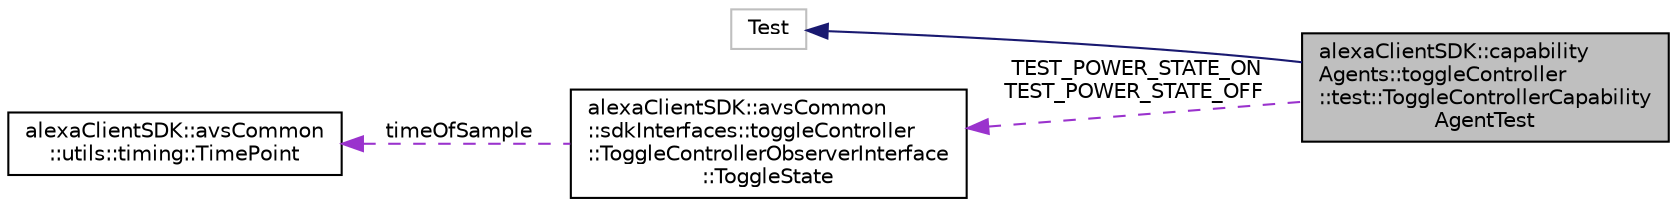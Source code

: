 digraph "alexaClientSDK::capabilityAgents::toggleController::test::ToggleControllerCapabilityAgentTest"
{
 // LATEX_PDF_SIZE
  edge [fontname="Helvetica",fontsize="10",labelfontname="Helvetica",labelfontsize="10"];
  node [fontname="Helvetica",fontsize="10",shape=record];
  rankdir="LR";
  Node1 [label="alexaClientSDK::capability\lAgents::toggleController\l::test::ToggleControllerCapability\lAgentTest",height=0.2,width=0.4,color="black", fillcolor="grey75", style="filled", fontcolor="black",tooltip=" "];
  Node2 -> Node1 [dir="back",color="midnightblue",fontsize="10",style="solid",fontname="Helvetica"];
  Node2 [label="Test",height=0.2,width=0.4,color="grey75", fillcolor="white", style="filled",tooltip=" "];
  Node3 -> Node1 [dir="back",color="darkorchid3",fontsize="10",style="dashed",label=" TEST_POWER_STATE_ON\nTEST_POWER_STATE_OFF" ,fontname="Helvetica"];
  Node3 [label="alexaClientSDK::avsCommon\l::sdkInterfaces::toggleController\l::ToggleControllerObserverInterface\l::ToggleState",height=0.2,width=0.4,color="black", fillcolor="white", style="filled",URL="$structalexa_client_s_d_k_1_1avs_common_1_1sdk_interfaces_1_1toggle_controller_1_1_toggle_control90daa0f9a58b24f27d855f3d0249a569.html",tooltip=" "];
  Node4 -> Node3 [dir="back",color="darkorchid3",fontsize="10",style="dashed",label=" timeOfSample" ,fontname="Helvetica"];
  Node4 [label="alexaClientSDK::avsCommon\l::utils::timing::TimePoint",height=0.2,width=0.4,color="black", fillcolor="white", style="filled",URL="$classalexa_client_s_d_k_1_1avs_common_1_1utils_1_1timing_1_1_time_point.html",tooltip=" "];
}
